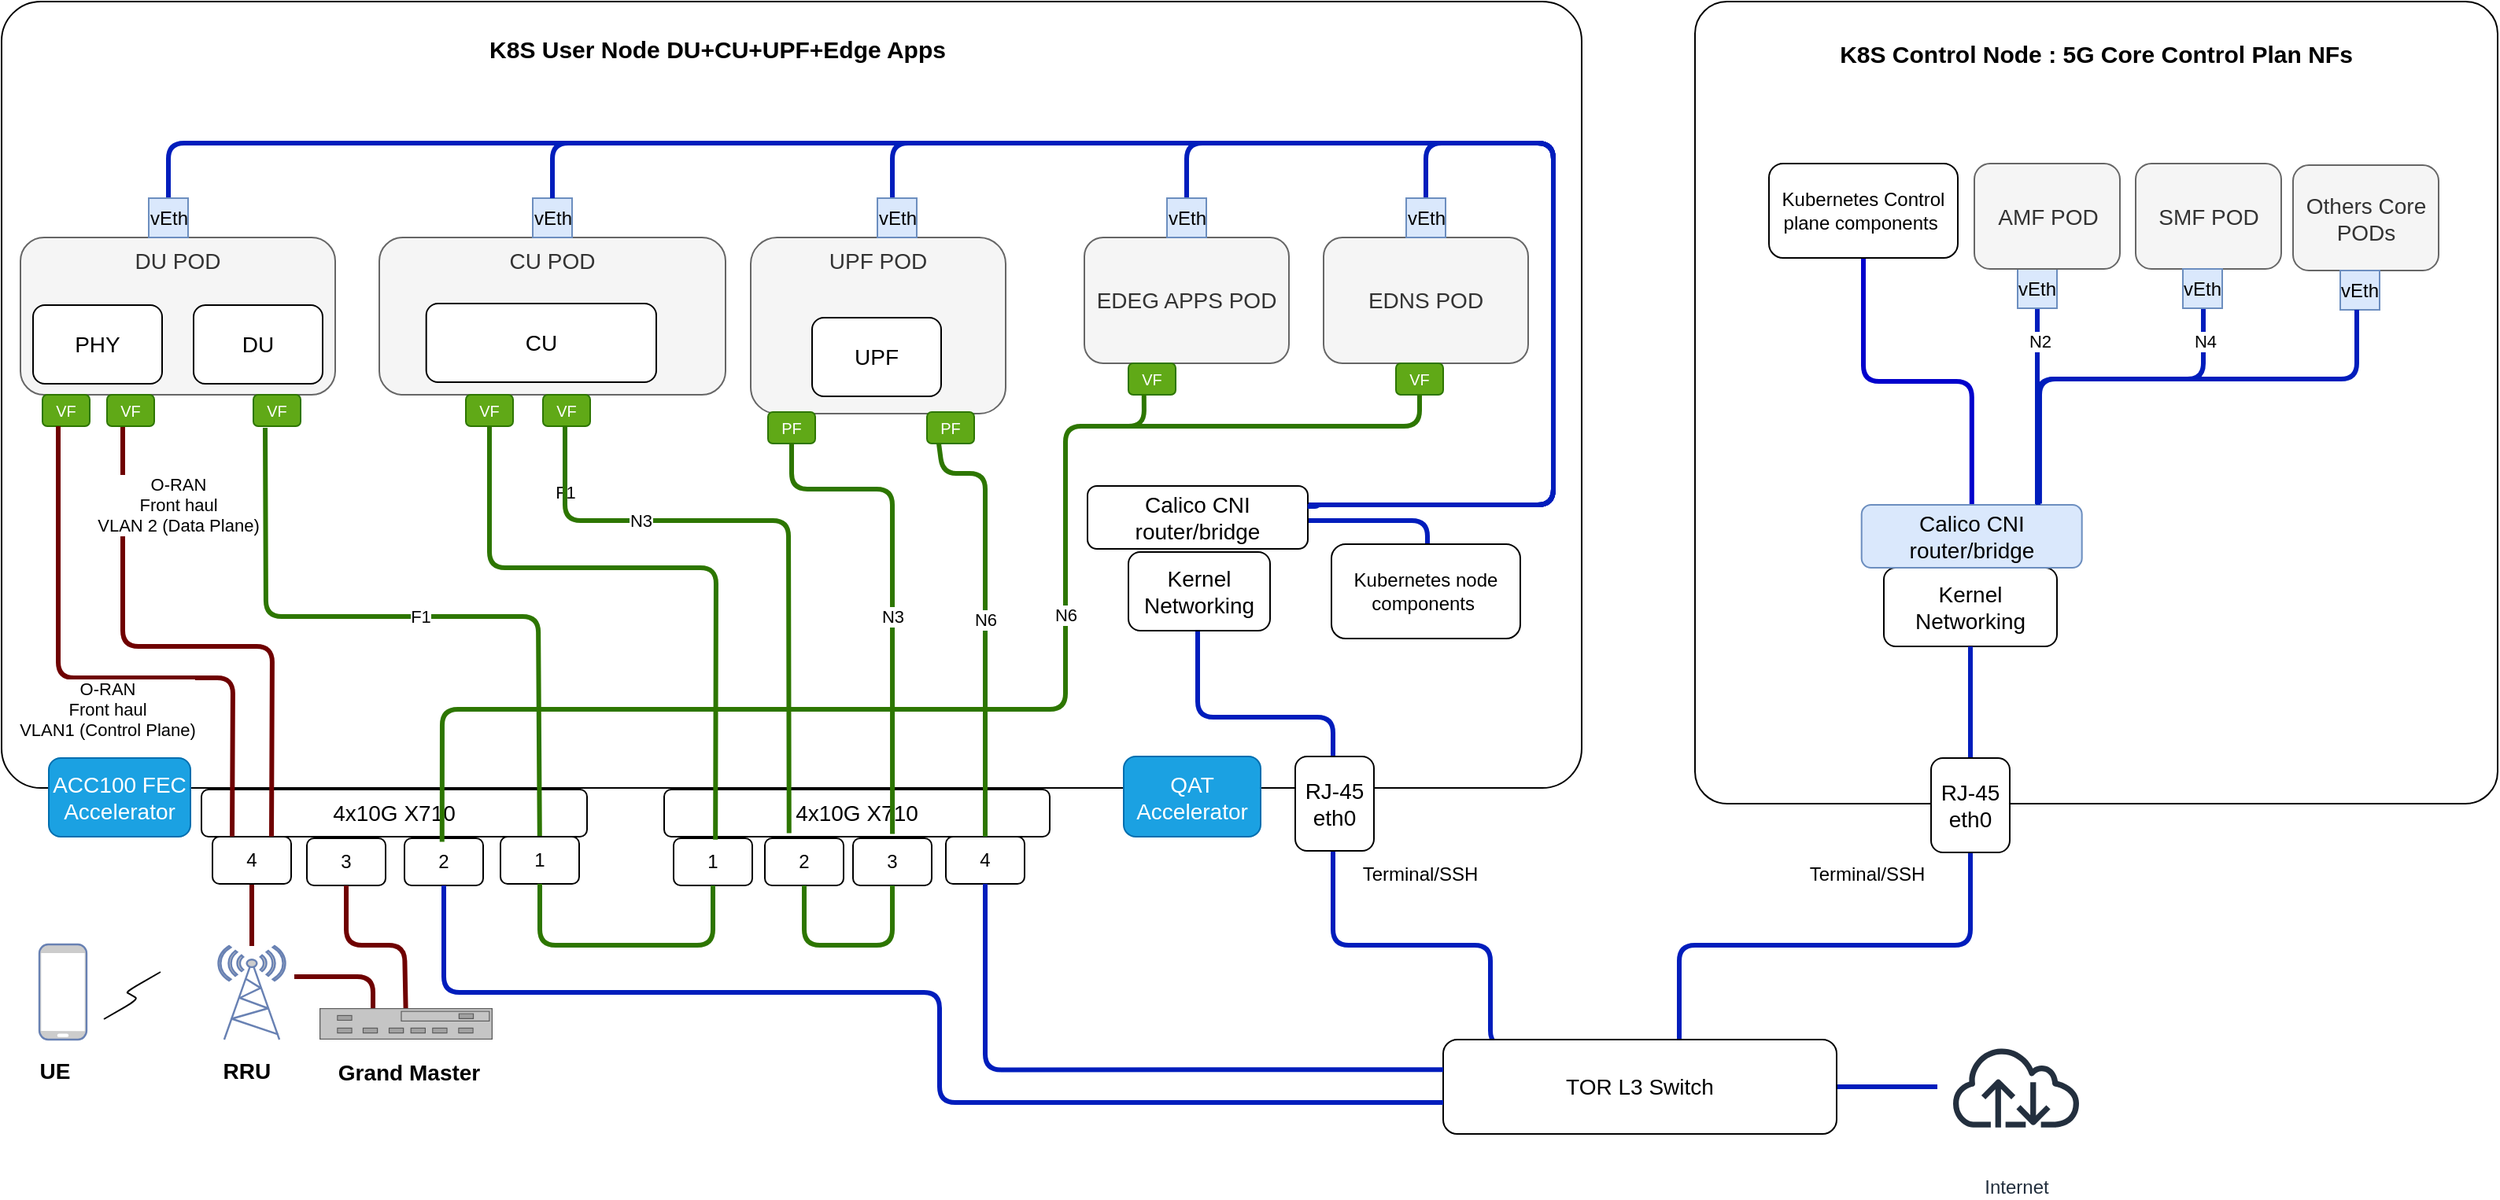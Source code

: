 <mxfile version="14.6.13" type="device"><diagram id="ZAlk05R9_6KwuzvFqCCH" name="Page-1"><mxGraphModel dx="6060" dy="243" grid="1" gridSize="10" guides="1" tooltips="1" connect="1" arrows="1" fold="1" page="1" pageScale="1" pageWidth="850" pageHeight="1100" math="0" shadow="0"><root><mxCell id="0"/><mxCell id="1" parent="0"/><mxCell id="MAFIRVaR3IiGNYF1oOog-1" value="" style="rounded=1;whiteSpace=wrap;html=1;verticalAlign=top;fontSize=13;arcSize=5;" vertex="1" parent="1"><mxGeometry x="-4086" y="2100" width="1004" height="500" as="geometry"/></mxCell><mxCell id="MAFIRVaR3IiGNYF1oOog-2" value="K8S User Node DU+CU+UPF+Edge Apps" style="text;html=1;strokeColor=none;fillColor=none;align=center;verticalAlign=middle;whiteSpace=wrap;rounded=0;fontSize=15;fontStyle=1" vertex="1" parent="1"><mxGeometry x="-3796" y="2120" width="330" height="20" as="geometry"/></mxCell><mxCell id="MAFIRVaR3IiGNYF1oOog-3" value="&lt;span style=&quot;font-size: 14px&quot;&gt;4x10G X710&lt;/span&gt;" style="rounded=1;whiteSpace=wrap;html=1;" vertex="1" parent="1"><mxGeometry x="-3959" y="2601" width="245" height="30" as="geometry"/></mxCell><mxCell id="MAFIRVaR3IiGNYF1oOog-4" value="UPF POD" style="rounded=1;whiteSpace=wrap;html=1;fontSize=14;fillColor=#f5f5f5;strokeColor=#666666;verticalAlign=top;fontColor=#333333;" vertex="1" parent="1"><mxGeometry x="-3610" y="2250" width="162" height="112" as="geometry"/></mxCell><mxCell id="MAFIRVaR3IiGNYF1oOog-5" value="EDEG APPS POD" style="rounded=1;whiteSpace=wrap;html=1;fontSize=14;fillColor=#f5f5f5;strokeColor=#666666;verticalAlign=middle;fontColor=#333333;" vertex="1" parent="1"><mxGeometry x="-3398" y="2250" width="130" height="80" as="geometry"/></mxCell><mxCell id="MAFIRVaR3IiGNYF1oOog-6" value="EDNS POD" style="rounded=1;whiteSpace=wrap;html=1;fontSize=14;fillColor=#f5f5f5;strokeColor=#666666;verticalAlign=middle;fontColor=#333333;" vertex="1" parent="1"><mxGeometry x="-3246" y="2250" width="130" height="80" as="geometry"/></mxCell><mxCell id="MAFIRVaR3IiGNYF1oOog-7" value="&lt;font style=&quot;font-size: 14px&quot;&gt;&lt;span&gt;&lt;span style=&quot;font-weight: normal&quot;&gt;QAT&lt;br&gt;Accelerator&lt;/span&gt;&lt;br&gt;&lt;/span&gt;&lt;/font&gt;" style="rounded=1;whiteSpace=wrap;html=1;fillColor=#1ba1e2;strokeColor=#006EAF;fontColor=#ffffff;fontStyle=1" vertex="1" parent="1"><mxGeometry x="-3373" y="2580" width="87" height="51" as="geometry"/></mxCell><mxCell id="MAFIRVaR3IiGNYF1oOog-8" value="&lt;font style=&quot;font-size: 14px&quot;&gt;ACC100 FEC&lt;br&gt;Accelerator&lt;br&gt;&lt;/font&gt;" style="rounded=1;whiteSpace=wrap;html=1;fillColor=#1ba1e2;strokeColor=#006EAF;fontColor=#ffffff;" vertex="1" parent="1"><mxGeometry x="-4056" y="2581" width="90" height="50" as="geometry"/></mxCell><mxCell id="MAFIRVaR3IiGNYF1oOog-9" style="edgeStyle=orthogonalEdgeStyle;rounded=1;orthogonalLoop=1;jettySize=auto;html=1;entryX=0.69;entryY=0.071;entryDx=0;entryDy=0;entryPerimeter=0;endArrow=none;endFill=0;strokeWidth=3;fillColor=#0050ef;strokeColor=#001DBC;" edge="1" parent="1"><mxGeometry relative="1" as="geometry"><mxPoint x="-3326" y="2500" as="sourcePoint"/><mxPoint x="-2998.5" y="2764.26" as="targetPoint"/><Array as="points"><mxPoint x="-3326" y="2555"/><mxPoint x="-3240" y="2555"/><mxPoint x="-3240" y="2700"/><mxPoint x="-3140" y="2700"/><mxPoint x="-3140" y="2764"/></Array></mxGeometry></mxCell><mxCell id="MAFIRVaR3IiGNYF1oOog-10" value="&lt;font style=&quot;font-size: 14px&quot;&gt;&lt;span style=&quot;font-weight: normal&quot;&gt;Kernel Networking&lt;/span&gt;&lt;/font&gt;" style="rounded=1;whiteSpace=wrap;html=1;fontStyle=1" vertex="1" parent="1"><mxGeometry x="-3370" y="2450" width="90" height="50" as="geometry"/></mxCell><mxCell id="MAFIRVaR3IiGNYF1oOog-11" style="edgeStyle=orthogonalEdgeStyle;rounded=1;orthogonalLoop=1;jettySize=auto;html=1;entryX=0.5;entryY=1;entryDx=0;entryDy=0;endArrow=none;endFill=0;strokeWidth=3;fillColor=#0050ef;strokeColor=#001DBC;" edge="1" parent="1" source="MAFIRVaR3IiGNYF1oOog-16" target="MAFIRVaR3IiGNYF1oOog-40"><mxGeometry relative="1" as="geometry"><Array as="points"><mxPoint x="-3100" y="2420"/><mxPoint x="-3100" y="2190"/><mxPoint x="-3520" y="2190"/><mxPoint x="-3520" y="2242"/><mxPoint x="-3517" y="2242"/></Array></mxGeometry></mxCell><mxCell id="MAFIRVaR3IiGNYF1oOog-12" style="edgeStyle=orthogonalEdgeStyle;rounded=1;orthogonalLoop=1;jettySize=auto;html=1;entryX=0.5;entryY=1;entryDx=0;entryDy=0;endArrow=none;endFill=0;strokeWidth=3;fillColor=#0050ef;strokeColor=#001DBC;" edge="1" parent="1" source="MAFIRVaR3IiGNYF1oOog-16" target="MAFIRVaR3IiGNYF1oOog-41"><mxGeometry relative="1" as="geometry"><Array as="points"><mxPoint x="-3100" y="2420"/><mxPoint x="-3100" y="2190"/><mxPoint x="-3333" y="2190"/></Array></mxGeometry></mxCell><mxCell id="MAFIRVaR3IiGNYF1oOog-13" style="edgeStyle=orthogonalEdgeStyle;rounded=1;orthogonalLoop=1;jettySize=auto;html=1;entryX=0.5;entryY=0;entryDx=0;entryDy=0;endArrow=none;endFill=0;strokeWidth=3;fillColor=#0050ef;strokeColor=#001DBC;" edge="1" parent="1" source="MAFIRVaR3IiGNYF1oOog-16" target="MAFIRVaR3IiGNYF1oOog-42"><mxGeometry relative="1" as="geometry"><Array as="points"><mxPoint x="-3100" y="2420"/><mxPoint x="-3100" y="2190"/><mxPoint x="-3181" y="2190"/></Array></mxGeometry></mxCell><mxCell id="MAFIRVaR3IiGNYF1oOog-14" style="edgeStyle=orthogonalEdgeStyle;rounded=1;orthogonalLoop=1;jettySize=auto;html=1;endArrow=none;endFill=0;strokeWidth=3;fillColor=#0050ef;strokeColor=#001DBC;entryX=0.5;entryY=0;entryDx=0;entryDy=0;" edge="1" parent="1" source="MAFIRVaR3IiGNYF1oOog-16" target="MAFIRVaR3IiGNYF1oOog-43"><mxGeometry relative="1" as="geometry"><Array as="points"><mxPoint x="-3100" y="2420"/><mxPoint x="-3100" y="2190"/><mxPoint x="-3980" y="2190"/></Array></mxGeometry></mxCell><mxCell id="MAFIRVaR3IiGNYF1oOog-15" style="edgeStyle=orthogonalEdgeStyle;rounded=1;orthogonalLoop=1;jettySize=auto;html=1;strokeWidth=3;endArrow=none;endFill=0;fillColor=#0050ef;strokeColor=#001DBC;entryX=0.75;entryY=0;entryDx=0;entryDy=0;" edge="1" parent="1"><mxGeometry relative="1" as="geometry"><Array as="points"><mxPoint x="-3180" y="2430"/><mxPoint x="-3180" y="2455"/></Array><mxPoint x="-3264" y="2429.996" as="sourcePoint"/><mxPoint x="-3159" y="2455.03" as="targetPoint"/></mxGeometry></mxCell><mxCell id="MAFIRVaR3IiGNYF1oOog-16" value="&lt;font style=&quot;font-size: 14px&quot;&gt;Calico CNI&lt;br&gt;router/bridge&lt;br&gt;&lt;/font&gt;" style="rounded=1;whiteSpace=wrap;html=1;" vertex="1" parent="1"><mxGeometry x="-3396" y="2408" width="140" height="40" as="geometry"/></mxCell><mxCell id="MAFIRVaR3IiGNYF1oOog-17" value="&lt;span style=&quot;font-size: 10px&quot;&gt;PF&lt;/span&gt;" style="rounded=1;whiteSpace=wrap;html=1;fillColor=#60a917;strokeColor=#2D7600;fontColor=#ffffff;" vertex="1" parent="1"><mxGeometry x="-3599" y="2361" width="30" height="20" as="geometry"/></mxCell><mxCell id="MAFIRVaR3IiGNYF1oOog-18" value="&lt;span style=&quot;font-size: 10px&quot;&gt;PF&lt;/span&gt;" style="rounded=1;whiteSpace=wrap;html=1;fillColor=#60a917;strokeColor=#2D7600;fontColor=#ffffff;" vertex="1" parent="1"><mxGeometry x="-3498" y="2361" width="30" height="20" as="geometry"/></mxCell><mxCell id="MAFIRVaR3IiGNYF1oOog-19" value="&lt;font style=&quot;font-size: 15px&quot;&gt;&lt;b style=&quot;font-size: 15px&quot;&gt;&lt;br&gt;K8S Control Node : 5G Core Control Plan NFs&lt;br&gt;&lt;/b&gt;&lt;/font&gt;" style="rounded=1;whiteSpace=wrap;html=1;verticalAlign=top;fontSize=15;arcSize=4;" vertex="1" parent="1"><mxGeometry x="-3010" y="2100" width="510" height="510" as="geometry"/></mxCell><mxCell id="MAFIRVaR3IiGNYF1oOog-20" value="&lt;font style=&quot;font-size: 14px&quot;&gt;&lt;span style=&quot;font-weight: normal&quot;&gt;Kernel Networking&lt;/span&gt;&lt;/font&gt;" style="rounded=1;whiteSpace=wrap;html=1;fontStyle=1" vertex="1" parent="1"><mxGeometry x="-2890" y="2460" width="110" height="50" as="geometry"/></mxCell><mxCell id="MAFIRVaR3IiGNYF1oOog-21" style="edgeStyle=orthogonalEdgeStyle;rounded=1;orthogonalLoop=1;jettySize=auto;html=1;entryX=0.5;entryY=1;entryDx=0;entryDy=0;endArrow=none;endFill=0;fillColor=#0050ef;strokeColor=#001DBC;strokeWidth=3;" edge="1" parent="1" source="MAFIRVaR3IiGNYF1oOog-26" target="MAFIRVaR3IiGNYF1oOog-38"><mxGeometry relative="1" as="geometry"><Array as="points"><mxPoint x="-2792" y="2318"/></Array></mxGeometry></mxCell><mxCell id="MAFIRVaR3IiGNYF1oOog-22" value="N2" style="edgeLabel;html=1;align=center;verticalAlign=middle;resizable=0;points=[];" vertex="1" connectable="0" parent="MAFIRVaR3IiGNYF1oOog-21"><mxGeometry x="0.668" y="-1" relative="1" as="geometry"><mxPoint as="offset"/></mxGeometry></mxCell><mxCell id="MAFIRVaR3IiGNYF1oOog-23" style="edgeStyle=orthogonalEdgeStyle;rounded=1;orthogonalLoop=1;jettySize=auto;html=1;endArrow=none;endFill=0;fillColor=#0050ef;strokeColor=#001DBC;strokeWidth=3;exitX=0.808;exitY=-0.019;exitDx=0;exitDy=0;exitPerimeter=0;entryX=0.5;entryY=1;entryDx=0;entryDy=0;" edge="1" parent="1" source="MAFIRVaR3IiGNYF1oOog-26" target="MAFIRVaR3IiGNYF1oOog-91"><mxGeometry relative="1" as="geometry"><mxPoint x="-2810.1" y="2420" as="sourcePoint"/><mxPoint x="-2743.5" y="2361" as="targetPoint"/><Array as="points"><mxPoint x="-2791" y="2340"/><mxPoint x="-2687" y="2340"/><mxPoint x="-2687" y="2295"/></Array></mxGeometry></mxCell><mxCell id="MAFIRVaR3IiGNYF1oOog-24" value="N4" style="edgeLabel;html=1;align=center;verticalAlign=middle;resizable=0;points=[];" vertex="1" connectable="0" parent="MAFIRVaR3IiGNYF1oOog-23"><mxGeometry x="0.876" y="-1" relative="1" as="geometry"><mxPoint y="7" as="offset"/></mxGeometry></mxCell><mxCell id="MAFIRVaR3IiGNYF1oOog-25" style="edgeStyle=orthogonalEdgeStyle;rounded=1;orthogonalLoop=1;jettySize=auto;html=1;endArrow=none;endFill=0;strokeWidth=3;strokeColor=#0000CC;" edge="1" parent="1" source="MAFIRVaR3IiGNYF1oOog-26" target="MAFIRVaR3IiGNYF1oOog-44"><mxGeometry relative="1" as="geometry"/></mxCell><mxCell id="MAFIRVaR3IiGNYF1oOog-26" value="&lt;font style=&quot;font-size: 14px&quot;&gt;Calico CNI&lt;br&gt;router/bridge&lt;br&gt;&lt;/font&gt;" style="rounded=1;whiteSpace=wrap;html=1;fillColor=#dae8fc;strokeColor=#6c8ebf;" vertex="1" parent="1"><mxGeometry x="-2904.15" y="2420" width="140" height="40" as="geometry"/></mxCell><mxCell id="MAFIRVaR3IiGNYF1oOog-27" value="" style="endArrow=none;html=1;strokeWidth=3;fontColor=#050505;fillColor=#a20025;strokeColor=#6F0000;" edge="1" parent="1" source="MAFIRVaR3IiGNYF1oOog-29" target="MAFIRVaR3IiGNYF1oOog-60"><mxGeometry width="50" height="50" relative="1" as="geometry"><mxPoint x="-3671" y="2890" as="sourcePoint"/><mxPoint x="-3854" y="2710" as="targetPoint"/><Array as="points"/></mxGeometry></mxCell><mxCell id="MAFIRVaR3IiGNYF1oOog-28" value="&lt;font style=&quot;font-size: 14px&quot;&gt;RJ-45&lt;br&gt;eth0&lt;br&gt;&lt;/font&gt;" style="rounded=1;whiteSpace=wrap;html=1;" vertex="1" parent="1"><mxGeometry x="-3264" y="2580" width="50" height="60" as="geometry"/></mxCell><mxCell id="MAFIRVaR3IiGNYF1oOog-29" value="4" style="rounded=1;whiteSpace=wrap;html=1;" vertex="1" parent="1"><mxGeometry x="-3952" y="2631" width="50" height="30" as="geometry"/></mxCell><mxCell id="MAFIRVaR3IiGNYF1oOog-30" style="edgeStyle=orthogonalEdgeStyle;rounded=1;orthogonalLoop=1;jettySize=auto;html=1;endArrow=none;endFill=0;strokeWidth=3;fillColor=#0050ef;strokeColor=#001DBC;exitX=0.5;exitY=0;exitDx=0;exitDy=0;" edge="1" parent="1" source="MAFIRVaR3IiGNYF1oOog-49" target="MAFIRVaR3IiGNYF1oOog-20"><mxGeometry relative="1" as="geometry"><mxPoint x="-2908" y="2559" as="sourcePoint"/></mxGeometry></mxCell><mxCell id="MAFIRVaR3IiGNYF1oOog-31" value="DU POD" style="rounded=1;whiteSpace=wrap;html=1;fontSize=14;fillColor=#f5f5f5;strokeColor=#666666;verticalAlign=top;fontColor=#333333;horizontal=1;" vertex="1" parent="1"><mxGeometry x="-4074" y="2250" width="200" height="100" as="geometry"/></mxCell><mxCell id="MAFIRVaR3IiGNYF1oOog-32" value="DU" style="rounded=1;whiteSpace=wrap;html=1;fontSize=14;verticalAlign=middle;" vertex="1" parent="1"><mxGeometry x="-3964" y="2293" width="82" height="50" as="geometry"/></mxCell><mxCell id="MAFIRVaR3IiGNYF1oOog-33" value="&lt;font style=&quot;font-size: 10px&quot;&gt;VF&lt;/font&gt;" style="rounded=1;whiteSpace=wrap;html=1;fillColor=#60a917;strokeColor=#2D7600;fontColor=#ffffff;" vertex="1" parent="1"><mxGeometry x="-3926" y="2350" width="30" height="20" as="geometry"/></mxCell><mxCell id="MAFIRVaR3IiGNYF1oOog-34" value="F1" style="endArrow=none;html=1;strokeColor=#2D7600;strokeWidth=3;fontColor=#050505;entryX=0.25;entryY=1;entryDx=0;entryDy=0;fillColor=#60a917;" edge="1" parent="1" source="MAFIRVaR3IiGNYF1oOog-52"><mxGeometry x="-0.006" width="50" height="50" relative="1" as="geometry"><mxPoint x="-3675" y="2641" as="sourcePoint"/><mxPoint x="-3918.5" y="2371" as="targetPoint"/><Array as="points"><mxPoint x="-3745" y="2491"/><mxPoint x="-3918" y="2491"/></Array><mxPoint as="offset"/></mxGeometry></mxCell><mxCell id="MAFIRVaR3IiGNYF1oOog-35" style="edgeStyle=orthogonalEdgeStyle;rounded=1;orthogonalLoop=1;jettySize=auto;html=1;endArrow=none;endFill=0;strokeWidth=3;fillColor=#0050ef;strokeColor=#001DBC;entryX=0.5;entryY=1;entryDx=0;entryDy=0;" edge="1" parent="1" source="MAFIRVaR3IiGNYF1oOog-37" target="MAFIRVaR3IiGNYF1oOog-49"><mxGeometry relative="1" as="geometry"><Array as="points"><mxPoint x="-3020" y="2700"/><mxPoint x="-2835" y="2700"/></Array></mxGeometry></mxCell><mxCell id="MAFIRVaR3IiGNYF1oOog-36" style="edgeStyle=orthogonalEdgeStyle;rounded=1;orthogonalLoop=1;jettySize=auto;html=1;endArrow=none;endFill=0;strokeWidth=3;fillColor=#0050ef;strokeColor=#001DBC;" edge="1" parent="1" source="MAFIRVaR3IiGNYF1oOog-37" target="MAFIRVaR3IiGNYF1oOog-47"><mxGeometry relative="1" as="geometry"/></mxCell><mxCell id="MAFIRVaR3IiGNYF1oOog-37" value="&lt;span style=&quot;font-size: 14px&quot;&gt;TOR L3 Switch&lt;/span&gt;" style="rounded=1;whiteSpace=wrap;html=1;" vertex="1" parent="1"><mxGeometry x="-3170" y="2760" width="250" height="60" as="geometry"/></mxCell><mxCell id="MAFIRVaR3IiGNYF1oOog-38" value="vEth" style="whiteSpace=wrap;html=1;aspect=fixed;fillColor=#dae8fc;strokeColor=#6c8ebf;" vertex="1" parent="1"><mxGeometry x="-2805" y="2270" width="25" height="25" as="geometry"/></mxCell><mxCell id="MAFIRVaR3IiGNYF1oOog-39" value="&lt;font style=&quot;font-size: 10px&quot;&gt;VF&lt;/font&gt;" style="rounded=1;whiteSpace=wrap;html=1;fillColor=#60a917;strokeColor=#2D7600;fontColor=#ffffff;" vertex="1" parent="1"><mxGeometry x="-4060" y="2350" width="30" height="20" as="geometry"/></mxCell><mxCell id="MAFIRVaR3IiGNYF1oOog-40" value="vEth" style="whiteSpace=wrap;html=1;aspect=fixed;fillColor=#dae8fc;strokeColor=#6c8ebf;" vertex="1" parent="1"><mxGeometry x="-3529.5" y="2225" width="25" height="25" as="geometry"/></mxCell><mxCell id="MAFIRVaR3IiGNYF1oOog-41" value="vEth" style="whiteSpace=wrap;html=1;aspect=fixed;fillColor=#dae8fc;strokeColor=#6c8ebf;" vertex="1" parent="1"><mxGeometry x="-3345.5" y="2225" width="25" height="25" as="geometry"/></mxCell><mxCell id="MAFIRVaR3IiGNYF1oOog-42" value="vEth" style="whiteSpace=wrap;html=1;aspect=fixed;fillColor=#dae8fc;strokeColor=#6c8ebf;" vertex="1" parent="1"><mxGeometry x="-3193.5" y="2225" width="25" height="25" as="geometry"/></mxCell><mxCell id="MAFIRVaR3IiGNYF1oOog-43" value="vEth" style="whiteSpace=wrap;html=1;aspect=fixed;fillColor=#dae8fc;strokeColor=#6c8ebf;" vertex="1" parent="1"><mxGeometry x="-3992.5" y="2225" width="25" height="25" as="geometry"/></mxCell><mxCell id="MAFIRVaR3IiGNYF1oOog-44" value="Kubernetes Control plane components&amp;nbsp;" style="rounded=1;whiteSpace=wrap;html=1;" vertex="1" parent="1"><mxGeometry x="-2963" y="2203" width="120" height="60" as="geometry"/></mxCell><mxCell id="MAFIRVaR3IiGNYF1oOog-45" value="Terminal/SSH" style="text;html=1;align=center;verticalAlign=middle;resizable=0;points=[];autosize=1;" vertex="1" parent="1"><mxGeometry x="-3230" y="2645" width="90" height="20" as="geometry"/></mxCell><mxCell id="MAFIRVaR3IiGNYF1oOog-46" value="Terminal/SSH" style="text;html=1;align=center;verticalAlign=middle;resizable=0;points=[];autosize=1;" vertex="1" parent="1"><mxGeometry x="-2946" y="2645" width="90" height="20" as="geometry"/></mxCell><mxCell id="MAFIRVaR3IiGNYF1oOog-47" value="Internet" style="outlineConnect=0;fontColor=#232F3E;gradientColor=none;strokeColor=#232F3E;fillColor=#ffffff;dashed=0;verticalLabelPosition=bottom;verticalAlign=top;align=center;html=1;fontSize=12;fontStyle=0;aspect=fixed;shape=mxgraph.aws4.resourceIcon;resIcon=mxgraph.aws4.internet;sketch=0;" vertex="1" parent="1"><mxGeometry x="-2856" y="2740" width="100" height="100" as="geometry"/></mxCell><mxCell id="MAFIRVaR3IiGNYF1oOog-48" value="Kubernetes node components&amp;nbsp;" style="rounded=1;whiteSpace=wrap;html=1;" vertex="1" parent="1"><mxGeometry x="-3241" y="2445" width="120" height="60" as="geometry"/></mxCell><mxCell id="MAFIRVaR3IiGNYF1oOog-49" value="&lt;font style=&quot;font-size: 14px&quot;&gt;RJ-45&lt;br&gt;eth0&lt;br&gt;&lt;/font&gt;" style="rounded=1;whiteSpace=wrap;html=1;" vertex="1" parent="1"><mxGeometry x="-2860" y="2581" width="50" height="60" as="geometry"/></mxCell><mxCell id="MAFIRVaR3IiGNYF1oOog-50" value="3" style="rounded=1;whiteSpace=wrap;html=1;" vertex="1" parent="1"><mxGeometry x="-3892" y="2632" width="50" height="30" as="geometry"/></mxCell><mxCell id="MAFIRVaR3IiGNYF1oOog-51" value="2" style="rounded=1;whiteSpace=wrap;html=1;" vertex="1" parent="1"><mxGeometry x="-3830" y="2632" width="50" height="30" as="geometry"/></mxCell><mxCell id="MAFIRVaR3IiGNYF1oOog-52" value="1" style="rounded=1;whiteSpace=wrap;html=1;" vertex="1" parent="1"><mxGeometry x="-3769" y="2631" width="50" height="30" as="geometry"/></mxCell><mxCell id="MAFIRVaR3IiGNYF1oOog-53" value="&lt;span style=&quot;font-size: 14px&quot;&gt;4x10G X710&lt;/span&gt;" style="rounded=1;whiteSpace=wrap;html=1;" vertex="1" parent="1"><mxGeometry x="-3665" y="2601" width="245" height="30" as="geometry"/></mxCell><mxCell id="MAFIRVaR3IiGNYF1oOog-54" value="1" style="rounded=1;whiteSpace=wrap;html=1;" vertex="1" parent="1"><mxGeometry x="-3659" y="2632" width="50" height="30" as="geometry"/></mxCell><mxCell id="MAFIRVaR3IiGNYF1oOog-55" value="2" style="rounded=1;whiteSpace=wrap;html=1;" vertex="1" parent="1"><mxGeometry x="-3601" y="2632" width="50" height="30" as="geometry"/></mxCell><mxCell id="MAFIRVaR3IiGNYF1oOog-56" value="3" style="rounded=1;whiteSpace=wrap;html=1;" vertex="1" parent="1"><mxGeometry x="-3545" y="2632" width="50" height="30" as="geometry"/></mxCell><mxCell id="MAFIRVaR3IiGNYF1oOog-57" value="4" style="rounded=1;whiteSpace=wrap;html=1;" vertex="1" parent="1"><mxGeometry x="-3486" y="2631" width="50" height="30" as="geometry"/></mxCell><mxCell id="MAFIRVaR3IiGNYF1oOog-58" value="" style="endArrow=none;html=1;strokeColor=#2D7600;strokeWidth=3;fontColor=#050505;entryX=0.5;entryY=1;entryDx=0;entryDy=0;exitX=0.5;exitY=1;exitDx=0;exitDy=0;fillColor=#60a917;" edge="1" parent="1" source="MAFIRVaR3IiGNYF1oOog-54" target="MAFIRVaR3IiGNYF1oOog-52"><mxGeometry width="50" height="50" relative="1" as="geometry"><mxPoint x="-3665" y="2954" as="sourcePoint"/><mxPoint x="-3748.5" y="2684" as="targetPoint"/><Array as="points"><mxPoint x="-3634" y="2700"/><mxPoint x="-3744" y="2700"/></Array></mxGeometry></mxCell><mxCell id="MAFIRVaR3IiGNYF1oOog-59" value="" style="endArrow=none;html=1;strokeColor=#2D7600;strokeWidth=3;fontColor=#050505;entryX=0.5;entryY=1;entryDx=0;entryDy=0;exitX=0.5;exitY=1;exitDx=0;exitDy=0;fillColor=#60a917;" edge="1" parent="1" source="MAFIRVaR3IiGNYF1oOog-56" target="MAFIRVaR3IiGNYF1oOog-55"><mxGeometry width="50" height="50" relative="1" as="geometry"><mxPoint x="-3478" y="2670" as="sourcePoint"/><mxPoint x="-3580" y="2670" as="targetPoint"/><Array as="points"><mxPoint x="-3520" y="2700"/><mxPoint x="-3576" y="2700"/></Array></mxGeometry></mxCell><mxCell id="MAFIRVaR3IiGNYF1oOog-60" value="" style="fontColor=#0066CC;verticalAlign=top;verticalLabelPosition=bottom;labelPosition=center;align=center;html=1;outlineConnect=0;fillColor=#CCCCCC;strokeColor=#6881B3;gradientColor=none;gradientDirection=north;strokeWidth=2;shape=mxgraph.networks.radio_tower;shadow=0;" vertex="1" parent="1"><mxGeometry x="-3948.25" y="2700.5" width="42.5" height="59.5" as="geometry"/></mxCell><mxCell id="MAFIRVaR3IiGNYF1oOog-61" value="" style="fontColor=#0066CC;verticalAlign=top;verticalLabelPosition=bottom;labelPosition=center;align=center;html=1;outlineConnect=0;fillColor=#CCCCCC;strokeColor=#6881B3;gradientColor=none;gradientDirection=north;strokeWidth=2;shape=mxgraph.networks.mobile;" vertex="1" parent="1"><mxGeometry x="-4062" y="2699.5" width="30" height="60.5" as="geometry"/></mxCell><mxCell id="MAFIRVaR3IiGNYF1oOog-62" value="&lt;span style=&quot;font-size: 14px&quot;&gt;&lt;b&gt;&amp;nbsp;RRU&lt;/b&gt;&lt;/span&gt;" style="text;html=1;strokeColor=none;fillColor=none;align=center;verticalAlign=middle;whiteSpace=wrap;rounded=0;" vertex="1" parent="1"><mxGeometry x="-3997" y="2770" width="130" height="20" as="geometry"/></mxCell><mxCell id="MAFIRVaR3IiGNYF1oOog-63" value="&lt;b style=&quot;font-size: 14px&quot;&gt;Grand Master&lt;/b&gt;" style="text;html=1;strokeColor=none;fillColor=none;align=center;verticalAlign=middle;whiteSpace=wrap;rounded=0;" vertex="1" parent="1"><mxGeometry x="-3892" y="2771" width="130" height="20" as="geometry"/></mxCell><mxCell id="MAFIRVaR3IiGNYF1oOog-64" value="&lt;span style=&quot;font-size: 14px&quot;&gt;&lt;b&gt;UE&lt;/b&gt;&lt;/span&gt;" style="text;html=1;strokeColor=none;fillColor=none;align=center;verticalAlign=middle;whiteSpace=wrap;rounded=0;" vertex="1" parent="1"><mxGeometry x="-4086" y="2769.5" width="68" height="20" as="geometry"/></mxCell><mxCell id="MAFIRVaR3IiGNYF1oOog-65" value="" style="edgeStyle=isometricEdgeStyle;endArrow=none;html=1;" edge="1" parent="1"><mxGeometry width="50" height="100" relative="1" as="geometry"><mxPoint x="-4021" y="2747" as="sourcePoint"/><mxPoint x="-3985" y="2717" as="targetPoint"/></mxGeometry></mxCell><mxCell id="MAFIRVaR3IiGNYF1oOog-66" value="" style="endArrow=none;html=1;strokeColor=#6F0000;strokeWidth=3;fontColor=#050505;entryX=0.5;entryY=1;entryDx=0;entryDy=0;fillColor=#a20025;" edge="1" parent="1" source="MAFIRVaR3IiGNYF1oOog-78" target="MAFIRVaR3IiGNYF1oOog-50"><mxGeometry width="50" height="50" relative="1" as="geometry"><mxPoint x="-3720" y="2810" as="sourcePoint"/><mxPoint x="-4044" y="2660" as="targetPoint"/><Array as="points"><mxPoint x="-3830" y="2700"/><mxPoint x="-3867" y="2700"/></Array></mxGeometry></mxCell><mxCell id="MAFIRVaR3IiGNYF1oOog-67" value="" style="endArrow=none;html=1;strokeWidth=3;fontColor=#050505;fillColor=#a20025;strokeColor=#6F0000;" edge="1" parent="1" source="MAFIRVaR3IiGNYF1oOog-78"><mxGeometry width="50" height="50" relative="1" as="geometry"><mxPoint x="-3812" y="2750" as="sourcePoint"/><mxPoint x="-3900" y="2720" as="targetPoint"/><Array as="points"><mxPoint x="-3850" y="2740"/><mxPoint x="-3850" y="2720"/></Array></mxGeometry></mxCell><mxCell id="MAFIRVaR3IiGNYF1oOog-68" value="CU POD" style="rounded=1;whiteSpace=wrap;html=1;fontSize=14;fillColor=#f5f5f5;strokeColor=#666666;verticalAlign=top;fontColor=#333333;horizontal=1;" vertex="1" parent="1"><mxGeometry x="-3846" y="2250" width="220" height="100" as="geometry"/></mxCell><mxCell id="MAFIRVaR3IiGNYF1oOog-69" value="CU" style="rounded=1;whiteSpace=wrap;html=1;fontSize=14;verticalAlign=middle;" vertex="1" parent="1"><mxGeometry x="-3816.16" y="2292" width="146.16" height="50" as="geometry"/></mxCell><mxCell id="MAFIRVaR3IiGNYF1oOog-70" value="&lt;font style=&quot;font-size: 10px&quot;&gt;VF&lt;/font&gt;" style="rounded=1;whiteSpace=wrap;html=1;fillColor=#60a917;strokeColor=#2D7600;fontColor=#ffffff;" vertex="1" parent="1"><mxGeometry x="-3742" y="2350" width="30" height="20" as="geometry"/></mxCell><mxCell id="MAFIRVaR3IiGNYF1oOog-71" value="&lt;font style=&quot;font-size: 10px&quot;&gt;VF&lt;/font&gt;" style="rounded=1;whiteSpace=wrap;html=1;fillColor=#60a917;strokeColor=#2D7600;fontColor=#ffffff;" vertex="1" parent="1"><mxGeometry x="-3791" y="2350" width="30" height="20" as="geometry"/></mxCell><mxCell id="MAFIRVaR3IiGNYF1oOog-72" value="PHY" style="rounded=1;whiteSpace=wrap;html=1;fontSize=14;verticalAlign=middle;" vertex="1" parent="1"><mxGeometry x="-4066" y="2293" width="82" height="50" as="geometry"/></mxCell><mxCell id="MAFIRVaR3IiGNYF1oOog-73" value="F1" style="endArrow=none;html=1;strokeColor=#2D7600;strokeWidth=3;fontColor=#050505;exitX=0.133;exitY=1.063;exitDx=0;exitDy=0;fillColor=#60a917;exitPerimeter=0;" edge="1" parent="1" source="MAFIRVaR3IiGNYF1oOog-53" target="MAFIRVaR3IiGNYF1oOog-71"><mxGeometry x="-0.151" y="48" width="50" height="50" relative="1" as="geometry"><mxPoint x="-3786" y="2640" as="sourcePoint"/><mxPoint x="-3961" y="2365" as="targetPoint"/><Array as="points"><mxPoint x="-3632" y="2460"/><mxPoint x="-3776" y="2460"/></Array><mxPoint x="-48" y="-48" as="offset"/></mxGeometry></mxCell><mxCell id="MAFIRVaR3IiGNYF1oOog-74" value="N3" style="endArrow=none;html=1;strokeColor=#2D7600;strokeWidth=3;fontColor=#050505;exitX=0.324;exitY=0.924;exitDx=0;exitDy=0;fillColor=#60a917;exitPerimeter=0;" edge="1" parent="1" source="MAFIRVaR3IiGNYF1oOog-53"><mxGeometry x="0.461" width="50" height="50" relative="1" as="geometry"><mxPoint x="-3517" y="2640" as="sourcePoint"/><mxPoint x="-3728" y="2370" as="targetPoint"/><Array as="points"><mxPoint x="-3586" y="2430"/><mxPoint x="-3728" y="2430"/></Array><mxPoint as="offset"/></mxGeometry></mxCell><mxCell id="MAFIRVaR3IiGNYF1oOog-75" value="" style="endArrow=none;html=1;strokeColor=#2D7600;strokeWidth=3;fontColor=#050505;entryX=0.5;entryY=1;entryDx=0;entryDy=0;fillColor=#60a917;exitX=0.592;exitY=0.942;exitDx=0;exitDy=0;exitPerimeter=0;" edge="1" parent="1" source="MAFIRVaR3IiGNYF1oOog-53" target="MAFIRVaR3IiGNYF1oOog-17"><mxGeometry width="50" height="50" relative="1" as="geometry"><mxPoint x="-3480" y="2639" as="sourcePoint"/><mxPoint x="-3585" y="2370" as="targetPoint"/><Array as="points"><mxPoint x="-3520" y="2460"/><mxPoint x="-3520" y="2410"/><mxPoint x="-3584" y="2410"/></Array></mxGeometry></mxCell><mxCell id="MAFIRVaR3IiGNYF1oOog-76" value="N3" style="edgeLabel;html=1;align=center;verticalAlign=middle;resizable=0;points=[];" vertex="1" connectable="0" parent="MAFIRVaR3IiGNYF1oOog-75"><mxGeometry x="0.041" y="1" relative="1" as="geometry"><mxPoint x="1" y="23.84" as="offset"/></mxGeometry></mxCell><mxCell id="MAFIRVaR3IiGNYF1oOog-77" value="N6" style="endArrow=none;html=1;strokeColor=#2D7600;strokeWidth=3;fontColor=#050505;fillColor=#60a917;entryX=0.25;entryY=1;entryDx=0;entryDy=0;exitX=0.5;exitY=0;exitDx=0;exitDy=0;" edge="1" parent="1" source="MAFIRVaR3IiGNYF1oOog-57" target="MAFIRVaR3IiGNYF1oOog-18"><mxGeometry width="50" height="50" relative="1" as="geometry"><mxPoint x="-3420" y="2641" as="sourcePoint"/><mxPoint x="-3633.75" y="2390" as="targetPoint"/><Array as="points"><mxPoint x="-3461" y="2400"/><mxPoint x="-3488" y="2400"/></Array></mxGeometry></mxCell><mxCell id="MAFIRVaR3IiGNYF1oOog-78" value="" style="strokeColor=#666666;html=1;labelPosition=right;align=left;spacingLeft=15;shadow=0;dashed=0;outlineConnect=0;shape=mxgraph.rack.general.switches_2;" vertex="1" parent="1"><mxGeometry x="-3884" y="2740" width="110" height="20" as="geometry"/></mxCell><mxCell id="MAFIRVaR3IiGNYF1oOog-79" value="UPF" style="rounded=1;whiteSpace=wrap;html=1;fontSize=14;verticalAlign=middle;" vertex="1" parent="1"><mxGeometry x="-3571" y="2301" width="82" height="50" as="geometry"/></mxCell><mxCell id="MAFIRVaR3IiGNYF1oOog-80" value="vEth" style="whiteSpace=wrap;html=1;aspect=fixed;fillColor=#dae8fc;strokeColor=#6c8ebf;" vertex="1" parent="1"><mxGeometry x="-3748.5" y="2225" width="25" height="25" as="geometry"/></mxCell><mxCell id="MAFIRVaR3IiGNYF1oOog-81" style="edgeStyle=orthogonalEdgeStyle;rounded=1;orthogonalLoop=1;jettySize=auto;html=1;endArrow=none;endFill=0;strokeWidth=3;fillColor=#0050ef;strokeColor=#001DBC;entryX=0.5;entryY=0;entryDx=0;entryDy=0;exitX=0.999;exitY=0.324;exitDx=0;exitDy=0;exitPerimeter=0;" edge="1" parent="1" source="MAFIRVaR3IiGNYF1oOog-16" target="MAFIRVaR3IiGNYF1oOog-80"><mxGeometry relative="1" as="geometry"><Array as="points"><mxPoint x="-3250" y="2421"/><mxPoint x="-3100" y="2420"/><mxPoint x="-3100" y="2190"/><mxPoint x="-3736" y="2190"/></Array><mxPoint x="-3250" y="2428" as="sourcePoint"/><mxPoint x="-3748" y="2178.5" as="targetPoint"/></mxGeometry></mxCell><mxCell id="MAFIRVaR3IiGNYF1oOog-82" value="&lt;span style=&quot;font-size: 10px&quot;&gt;VF&lt;/span&gt;" style="rounded=1;whiteSpace=wrap;html=1;fillColor=#60a917;strokeColor=#2D7600;fontColor=#ffffff;" vertex="1" parent="1"><mxGeometry x="-3200" y="2330" width="30" height="20" as="geometry"/></mxCell><mxCell id="MAFIRVaR3IiGNYF1oOog-83" value="&lt;span style=&quot;font-size: 10px&quot;&gt;VF&lt;/span&gt;" style="rounded=1;whiteSpace=wrap;html=1;fillColor=#60a917;strokeColor=#2D7600;fontColor=#ffffff;" vertex="1" parent="1"><mxGeometry x="-3370" y="2330" width="30" height="20" as="geometry"/></mxCell><mxCell id="MAFIRVaR3IiGNYF1oOog-84" value="N6" style="endArrow=none;html=1;strokeColor=#2D7600;strokeWidth=3;fontColor=#050505;fillColor=#60a917;entryX=0.723;entryY=0.5;entryDx=0;entryDy=0;entryPerimeter=0;exitX=0.624;exitY=1.107;exitDx=0;exitDy=0;exitPerimeter=0;" edge="1" parent="1"><mxGeometry x="0.48" width="50" height="50" relative="1" as="geometry"><mxPoint x="-3806.12" y="2634.21" as="sourcePoint"/><mxPoint x="-3360.108" y="2350" as="targetPoint"/><Array as="points"><mxPoint x="-3806" y="2550"/><mxPoint x="-3610" y="2550"/><mxPoint x="-3410" y="2550"/><mxPoint x="-3410" y="2370"/><mxPoint x="-3360" y="2370"/></Array><mxPoint as="offset"/></mxGeometry></mxCell><mxCell id="MAFIRVaR3IiGNYF1oOog-85" style="edgeStyle=orthogonalEdgeStyle;rounded=1;orthogonalLoop=1;jettySize=auto;html=1;endArrow=none;endFill=0;strokeWidth=3;fillColor=#0050ef;strokeColor=#001DBC;exitX=0.5;exitY=1;exitDx=0;exitDy=0;" edge="1" parent="1" source="MAFIRVaR3IiGNYF1oOog-57"><mxGeometry relative="1" as="geometry"><mxPoint x="-3234" y="2779.16" as="sourcePoint"/><mxPoint x="-3170" y="2779.16" as="targetPoint"/><Array as="points"><mxPoint x="-3461" y="2779"/></Array></mxGeometry></mxCell><mxCell id="MAFIRVaR3IiGNYF1oOog-86" style="edgeStyle=orthogonalEdgeStyle;rounded=1;orthogonalLoop=1;jettySize=auto;html=1;endArrow=none;endFill=0;strokeWidth=3;fillColor=#0050ef;strokeColor=#001DBC;exitX=0.5;exitY=1;exitDx=0;exitDy=0;" edge="1" parent="1" source="MAFIRVaR3IiGNYF1oOog-51"><mxGeometry relative="1" as="geometry"><mxPoint x="-3461" y="2690.9" as="sourcePoint"/><mxPoint x="-3170" y="2800" as="targetPoint"/><Array as="points"><mxPoint x="-3805" y="2730"/><mxPoint x="-3490" y="2730"/><mxPoint x="-3490" y="2800"/><mxPoint x="-3170" y="2800"/></Array></mxGeometry></mxCell><mxCell id="MAFIRVaR3IiGNYF1oOog-87" value="" style="endArrow=none;html=1;strokeColor=#2D7600;strokeWidth=3;fontColor=#050505;fillColor=#60a917;entryX=0.5;entryY=1;entryDx=0;entryDy=0;" edge="1" parent="1" target="MAFIRVaR3IiGNYF1oOog-82"><mxGeometry x="0.592" width="50" height="50" relative="1" as="geometry"><mxPoint x="-3401" y="2370" as="sourcePoint"/><mxPoint x="-3170.988" y="2330" as="targetPoint"/><Array as="points"><mxPoint x="-3185" y="2370"/></Array><mxPoint as="offset"/></mxGeometry></mxCell><mxCell id="MAFIRVaR3IiGNYF1oOog-88" value="AMF POD" style="rounded=1;whiteSpace=wrap;html=1;fontSize=14;fillColor=#f5f5f5;strokeColor=#666666;verticalAlign=middle;fontColor=#333333;" vertex="1" parent="1"><mxGeometry x="-2832.5" y="2203" width="92.5" height="67" as="geometry"/></mxCell><mxCell id="MAFIRVaR3IiGNYF1oOog-89" value="SMF POD" style="rounded=1;whiteSpace=wrap;html=1;fontSize=14;fillColor=#f5f5f5;strokeColor=#666666;verticalAlign=middle;fontColor=#333333;" vertex="1" parent="1"><mxGeometry x="-2730" y="2203" width="92.5" height="67" as="geometry"/></mxCell><mxCell id="MAFIRVaR3IiGNYF1oOog-90" value="Others Core PODs" style="rounded=1;whiteSpace=wrap;html=1;fontSize=14;fillColor=#f5f5f5;strokeColor=#666666;verticalAlign=middle;fontColor=#333333;" vertex="1" parent="1"><mxGeometry x="-2630" y="2204" width="92.5" height="67" as="geometry"/></mxCell><mxCell id="MAFIRVaR3IiGNYF1oOog-91" value="vEth" style="whiteSpace=wrap;html=1;aspect=fixed;fillColor=#dae8fc;strokeColor=#6c8ebf;" vertex="1" parent="1"><mxGeometry x="-2700" y="2270" width="25" height="25" as="geometry"/></mxCell><mxCell id="MAFIRVaR3IiGNYF1oOog-92" value="vEth" style="whiteSpace=wrap;html=1;aspect=fixed;fillColor=#dae8fc;strokeColor=#6c8ebf;" vertex="1" parent="1"><mxGeometry x="-2600" y="2271" width="25" height="25" as="geometry"/></mxCell><mxCell id="MAFIRVaR3IiGNYF1oOog-93" style="edgeStyle=orthogonalEdgeStyle;rounded=1;orthogonalLoop=1;jettySize=auto;html=1;endArrow=none;endFill=0;fillColor=#0050ef;strokeColor=#001DBC;strokeWidth=3;exitX=0.5;exitY=1;exitDx=0;exitDy=0;" edge="1" parent="1"><mxGeometry relative="1" as="geometry"><mxPoint x="-2589.5" y="2296" as="sourcePoint"/><mxPoint x="-2792" y="2420" as="targetPoint"/><Array as="points"><mxPoint x="-2589" y="2340"/><mxPoint x="-2792" y="2340"/></Array></mxGeometry></mxCell><mxCell id="MAFIRVaR3IiGNYF1oOog-94" value="" style="endArrow=none;html=1;strokeColor=#6F0000;strokeWidth=3;fontColor=#050505;exitX=0.75;exitY=0;exitDx=0;exitDy=0;entryX=0.5;entryY=1;entryDx=0;entryDy=0;fillColor=#a20025;" edge="1" parent="1" source="MAFIRVaR3IiGNYF1oOog-29"><mxGeometry width="50" height="50" relative="1" as="geometry"><mxPoint x="-3898.5" y="2631" as="sourcePoint"/><mxPoint x="-4009" y="2370" as="targetPoint"/><Array as="points"><mxPoint x="-3914" y="2510"/><mxPoint x="-3960" y="2510"/><mxPoint x="-4009" y="2510"/></Array></mxGeometry></mxCell><mxCell id="MAFIRVaR3IiGNYF1oOog-95" value="O-RAN &lt;br&gt;Front haul&lt;br&gt;VLAN 2 (Data Plane)" style="edgeLabel;html=1;align=center;verticalAlign=middle;resizable=0;points=[];" vertex="1" connectable="0" parent="MAFIRVaR3IiGNYF1oOog-94"><mxGeometry x="0.57" y="1" relative="1" as="geometry"><mxPoint x="36" y="-27" as="offset"/></mxGeometry></mxCell><mxCell id="MAFIRVaR3IiGNYF1oOog-96" value="&lt;font style=&quot;font-size: 10px&quot;&gt;VF&lt;/font&gt;" style="rounded=1;whiteSpace=wrap;html=1;fillColor=#60a917;strokeColor=#2D7600;fontColor=#ffffff;" vertex="1" parent="1"><mxGeometry x="-4019" y="2350" width="30" height="20" as="geometry"/></mxCell><mxCell id="MAFIRVaR3IiGNYF1oOog-97" value="" style="endArrow=none;html=1;strokeColor=#6F0000;strokeWidth=3;fontColor=#050505;exitX=0.25;exitY=0;exitDx=0;exitDy=0;entryX=0.5;entryY=1;entryDx=0;entryDy=0;fillColor=#a20025;" edge="1" parent="1" source="MAFIRVaR3IiGNYF1oOog-29"><mxGeometry width="50" height="50" relative="1" as="geometry"><mxPoint x="-3829.75" y="2640" as="sourcePoint"/><mxPoint x="-4050" y="2370" as="targetPoint"/><Array as="points"><mxPoint x="-3939" y="2530"/><mxPoint x="-4050" y="2530"/></Array></mxGeometry></mxCell><mxCell id="MAFIRVaR3IiGNYF1oOog-98" value="O-RAN &lt;br&gt;Front haul&lt;br&gt;VLAN1 (Control Plane)" style="edgeLabel;html=1;align=center;verticalAlign=middle;resizable=0;points=[];" vertex="1" connectable="0" parent="MAFIRVaR3IiGNYF1oOog-97"><mxGeometry x="0.57" y="1" relative="1" as="geometry"><mxPoint x="32" y="100" as="offset"/></mxGeometry></mxCell></root></mxGraphModel></diagram></mxfile>